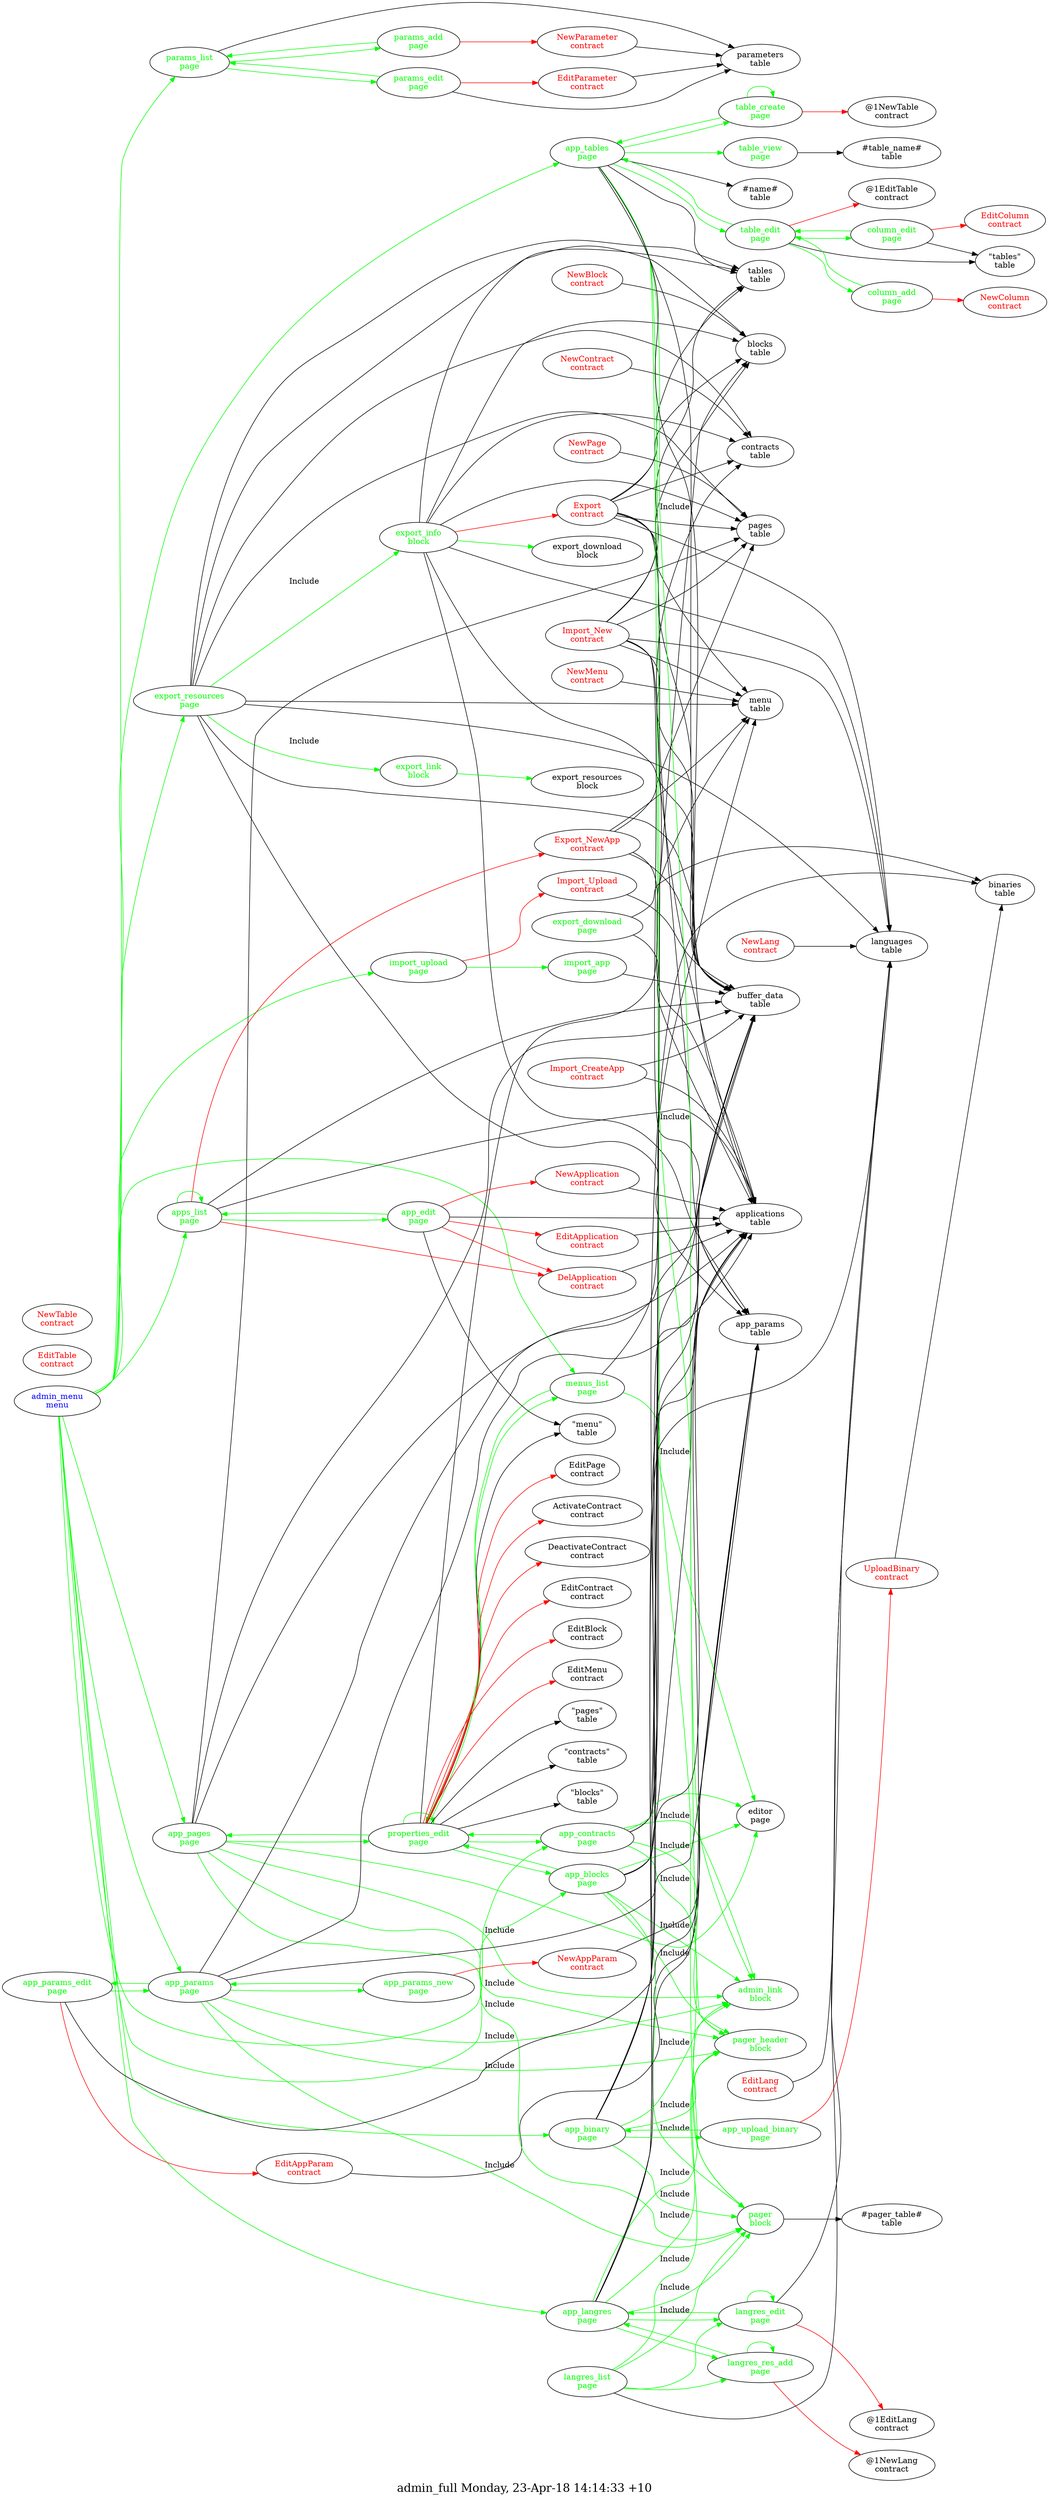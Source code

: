 digraph G {
fontsize="20.0";
label="admin_full Monday, 23-Apr-18 14:14:33 +10";
rankdir=LR;
"admin_link\nblock" [fontcolor=green, group=blocks];
"export_info\nblock" -> "Export\ncontract"  [ color=red ]
"export_info\nblock" -> "buffer_data\ntable"
"export_info\nblock" -> "pages\ntable"
"export_info\nblock" -> "blocks\ntable"
"export_info\nblock" -> "app_params\ntable"
"export_info\nblock" -> "languages\ntable"
"export_info\nblock" -> "contracts\ntable"
"export_info\nblock" -> "tables\ntable"
"export_info\nblock" -> "export_download\nblock"  [ color=green ]
"export_info\nblock" [fontcolor=green, group=blocks];
"export_link\nblock" -> "export_resources\nblock"  [ color=green ]
"export_link\nblock" [fontcolor=green, group=blocks];
"pager\nblock" -> "#pager_table#\ntable"
"pager\nblock" [fontcolor=green, group=blocks];
"pager_header\nblock" [fontcolor=green, group=blocks];
"DelApplication\ncontract" -> "applications\ntable"
"DelApplication\ncontract" [fontcolor=red, group=contracts];
"EditAppParam\ncontract" -> "app_params\ntable"
"EditAppParam\ncontract" [fontcolor=red, group=contracts];
"EditApplication\ncontract" -> "applications\ntable"
"EditApplication\ncontract" [fontcolor=red, group=contracts];
"EditColumn\ncontract" [fontcolor=red, group=contracts];
"EditLang\ncontract" -> "languages\ntable"
"EditLang\ncontract" [fontcolor=red, group=contracts];
"EditParameter\ncontract" -> "parameters\ntable"
"EditParameter\ncontract" [fontcolor=red, group=contracts];
"EditTable\ncontract" [fontcolor=red, group=contracts];
"Export\ncontract" -> "buffer_data\ntable"
"Export\ncontract" -> "pages\ntable"
"Export\ncontract" -> "menu\ntable"
"Export\ncontract" -> "contracts\ntable"
"Export\ncontract" -> "blocks\ntable"
"Export\ncontract" -> "languages\ntable"
"Export\ncontract" -> "app_params\ntable"
"Export\ncontract" -> "tables\ntable"
"Export\ncontract" [fontcolor=red, group=contracts];
"Export_NewApp\ncontract" -> "applications\ntable"
"Export_NewApp\ncontract" -> "pages\ntable"
"Export_NewApp\ncontract" -> "menu\ntable"
"Export_NewApp\ncontract" -> "buffer_data\ntable"
"Export_NewApp\ncontract" [fontcolor=red, group=contracts];
"Import_CreateApp\ncontract" -> "buffer_data\ntable"
"Import_CreateApp\ncontract" -> "applications\ntable"
"Import_CreateApp\ncontract" [fontcolor=red, group=contracts];
"Import_New\ncontract" -> "buffer_data\ntable"
"Import_New\ncontract" -> "applications\ntable"
"Import_New\ncontract" -> "pages\ntable"
"Import_New\ncontract" -> "blocks\ntable"
"Import_New\ncontract" -> "menu\ntable"
"Import_New\ncontract" -> "app_params\ntable"
"Import_New\ncontract" -> "languages\ntable"
"Import_New\ncontract" -> "tables\ntable"
"Import_New\ncontract" [fontcolor=red, group=contracts];
"Import_Upload\ncontract" -> "buffer_data\ntable"
"Import_Upload\ncontract" [fontcolor=red, group=contracts];
"NewAppParam\ncontract" -> "app_params\ntable"
"NewAppParam\ncontract" [fontcolor=red, group=contracts];
"NewApplication\ncontract" -> "applications\ntable"
"NewApplication\ncontract" [fontcolor=red, group=contracts];
"NewBlock\ncontract" -> "blocks\ntable"
"NewBlock\ncontract" [fontcolor=red, group=contracts];
"NewColumn\ncontract" [fontcolor=red, group=contracts];
"NewContract\ncontract" -> "contracts\ntable"
"NewContract\ncontract" [fontcolor=red, group=contracts];
"NewLang\ncontract" -> "languages\ntable"
"NewLang\ncontract" [fontcolor=red, group=contracts];
"NewMenu\ncontract" -> "menu\ntable"
"NewMenu\ncontract" [fontcolor=red, group=contracts];
"NewPage\ncontract" -> "pages\ntable"
"NewPage\ncontract" [fontcolor=red, group=contracts];
"NewParameter\ncontract" -> "parameters\ntable"
"NewParameter\ncontract" [fontcolor=red, group=contracts];
"NewTable\ncontract" [fontcolor=red, group=contracts];
"UploadBinary\ncontract" -> "binaries\ntable"
"UploadBinary\ncontract" [fontcolor=red, group=contracts];
"admin_menu\nmenu" -> "apps_list\npage"  [ color=green ]
"admin_menu\nmenu" -> "params_list\npage"  [ color=green ]
"admin_menu\nmenu" -> "menus_list\npage"  [ color=green ]
"admin_menu\nmenu" -> "import_upload\npage"  [ color=green ]
"admin_menu\nmenu" -> "export_resources\npage"  [ color=green ]
"admin_menu\nmenu" -> "app_pages\npage"  [ color=green ]
"admin_menu\nmenu" -> "app_blocks\npage"  [ color=green ]
"admin_menu\nmenu" -> "app_tables\npage"  [ color=green ]
"admin_menu\nmenu" -> "app_contracts\npage"  [ color=green ]
"admin_menu\nmenu" -> "app_params\npage"  [ color=green ]
"admin_menu\nmenu" -> "app_langres\npage"  [ color=green ]
"admin_menu\nmenu" -> "app_binary\npage"  [ color=green ]
"admin_menu\nmenu" [fontcolor=blue, group=menus];
"app_binary\npage" -> "buffer_data\ntable"
"app_binary\npage" -> "applications\ntable"
"app_binary\npage" -> "binaries\ntable"
"app_binary\npage" -> "app_upload_binary\npage"  [ color=green ]
"app_binary\npage" -> "admin_link\nblock"  [ color=green, label=Include ]
"app_binary\npage" -> "pager_header\nblock"  [ color=green, label=Include ]
"app_binary\npage" -> "pager\nblock"  [ color=green, label=Include ]
"app_binary\npage" [fontcolor=green, group=pages];
"app_blocks\npage" -> "buffer_data\ntable"
"app_blocks\npage" -> "applications\ntable"
"app_blocks\npage" -> "blocks\ntable"
"app_blocks\npage" -> "editor\npage"  [ color=green ]
"app_blocks\npage" -> "properties_edit\npage"  [ color=green ]
"app_blocks\npage" -> "admin_link\nblock"  [ color=green, label=Include ]
"app_blocks\npage" -> "pager_header\nblock"  [ color=green, label=Include ]
"app_blocks\npage" -> "pager\nblock"  [ color=green, label=Include ]
"app_blocks\npage" [fontcolor=green, group=pages];
"app_contracts\npage" -> "buffer_data\ntable"
"app_contracts\npage" -> "applications\ntable"
"app_contracts\npage" -> "contracts\ntable"
"app_contracts\npage" -> "editor\npage"  [ color=green ]
"app_contracts\npage" -> "properties_edit\npage"  [ color=green ]
"app_contracts\npage" -> "admin_link\nblock"  [ color=green, label=Include ]
"app_contracts\npage" -> "pager_header\nblock"  [ color=green, label=Include ]
"app_contracts\npage" -> "pager\nblock"  [ color=green, label=Include ]
"app_contracts\npage" [fontcolor=green, group=pages];
"app_edit\npage" -> "EditApplication\ncontract"  [ color=red ]
"app_edit\npage" -> "DelApplication\ncontract"  [ color=red ]
"app_edit\npage" -> "NewApplication\ncontract"  [ color=red ]
"app_edit\npage" -> "applications\ntable"
"app_edit\npage" -> "\"menu\"\ntable"
"app_edit\npage" -> "apps_list\npage"  [ color=green ]
"app_edit\npage" [fontcolor=green, group=pages];
"app_langres\npage" -> "buffer_data\ntable"
"app_langres\npage" -> "applications\ntable"
"app_langres\npage" -> "languages\ntable"
"app_langres\npage" -> "langres_res_add\npage"  [ color=green ]
"app_langres\npage" -> "langres_edit\npage"  [ color=green ]
"app_langres\npage" -> "admin_link\nblock"  [ color=green, label=Include ]
"app_langres\npage" -> "pager_header\nblock"  [ color=green, label=Include ]
"app_langres\npage" -> "pager\nblock"  [ color=green, label=Include ]
"app_langres\npage" [fontcolor=green, group=pages];
"app_pages\npage" -> "buffer_data\ntable"
"app_pages\npage" -> "applications\ntable"
"app_pages\npage" -> "pages\ntable"
"app_pages\npage" -> "editor\npage"  [ color=green ]
"app_pages\npage" -> "properties_edit\npage"  [ color=green ]
"app_pages\npage" -> "admin_link\nblock"  [ color=green, label=Include ]
"app_pages\npage" -> "pager_header\nblock"  [ color=green, label=Include ]
"app_pages\npage" -> "pager\nblock"  [ color=green, label=Include ]
"app_pages\npage" [fontcolor=green, group=pages];
"app_params\npage" -> "buffer_data\ntable"
"app_params\npage" -> "applications\ntable"
"app_params\npage" -> "app_params\ntable"
"app_params\npage" -> "app_params_new\npage"  [ color=green ]
"app_params\npage" -> "app_params_edit\npage"  [ color=green ]
"app_params\npage" -> "admin_link\nblock"  [ color=green, label=Include ]
"app_params\npage" -> "pager_header\nblock"  [ color=green, label=Include ]
"app_params\npage" -> "pager\nblock"  [ color=green, label=Include ]
"app_params\npage" [fontcolor=green, group=pages];
"app_params_edit\npage" -> "EditAppParam\ncontract"  [ color=red ]
"app_params_edit\npage" -> "app_params\ntable"
"app_params_edit\npage" -> "app_params\npage"  [ color=green ]
"app_params_edit\npage" [fontcolor=green, group=pages];
"app_params_new\npage" -> "NewAppParam\ncontract"  [ color=red ]
"app_params_new\npage" -> "app_params\npage"  [ color=green ]
"app_params_new\npage" [fontcolor=green, group=pages];
"app_tables\npage" -> "buffer_data\ntable"
"app_tables\npage" -> "applications\ntable"
"app_tables\npage" -> "tables\ntable"
"app_tables\npage" -> "#name#\ntable"
"app_tables\npage" -> "table_create\npage"  [ color=green ]
"app_tables\npage" -> "table_view\npage"  [ color=green ]
"app_tables\npage" -> "table_edit\npage"  [ color=green ]
"app_tables\npage" -> "admin_link\nblock"  [ color=green, label=Include ]
"app_tables\npage" -> "pager_header\nblock"  [ color=green, label=Include ]
"app_tables\npage" -> "pager\nblock"  [ color=green, label=Include ]
"app_tables\npage" [fontcolor=green, group=pages];
"app_upload_binary\npage" -> "UploadBinary\ncontract"  [ color=red ]
"app_upload_binary\npage" -> "app_binary\npage"  [ color=green ]
"app_upload_binary\npage" [fontcolor=green, group=pages];
"apps_list\npage" -> "DelApplication\ncontract"  [ color=red ]
"apps_list\npage" -> "Export_NewApp\ncontract"  [ color=red ]
"apps_list\npage" -> "applications\ntable"
"apps_list\npage" -> "buffer_data\ntable"
"apps_list\npage" -> "apps_list\npage"  [ color=green ]
"apps_list\npage" -> "app_edit\npage"  [ color=green ]
"apps_list\npage" [fontcolor=green, group=pages];
"column_add\npage" -> "NewColumn\ncontract"  [ color=red ]
"column_add\npage" -> "table_edit\npage"  [ color=green ]
"column_add\npage" [fontcolor=green, group=pages];
"column_edit\npage" -> "EditColumn\ncontract"  [ color=red ]
"column_edit\npage" -> "\"tables\"\ntable"
"column_edit\npage" -> "table_edit\npage"  [ color=green ]
"column_edit\npage" [fontcolor=green, group=pages];
"export_download\npage" -> "binaries\ntable"
"export_download\npage" -> "applications\ntable"
"export_download\npage" [fontcolor=green, group=pages];
"export_resources\npage" -> "buffer_data\ntable"
"export_resources\npage" -> "pages\ntable"
"export_resources\npage" -> "blocks\ntable"
"export_resources\npage" -> "menu\ntable"
"export_resources\npage" -> "app_params\ntable"
"export_resources\npage" -> "languages\ntable"
"export_resources\npage" -> "contracts\ntable"
"export_resources\npage" -> "tables\ntable"
"export_resources\npage" -> "export_link\nblock"  [ color=green, label=Include ]
"export_resources\npage" -> "export_info\nblock"  [ color=green, label=Include ]
"export_resources\npage" [fontcolor=green, group=pages];
"import_app\npage" -> "buffer_data\ntable"
"import_app\npage" [fontcolor=green, group=pages];
"import_upload\npage" -> "Import_Upload\ncontract"  [ color=red ]
"import_upload\npage" -> "import_app\npage"  [ color=green ]
"import_upload\npage" [fontcolor=green, group=pages];
"langres_edit\npage" -> "@1EditLang\ncontract"  [ color=red ]
"langres_edit\npage" -> "languages\ntable"
"langres_edit\npage" -> "langres_edit\npage"  [ color=green ]
"langres_edit\npage" -> "app_langres\npage"  [ color=green ]
"langres_edit\npage" [fontcolor=green, group=pages];
"langres_list\npage" -> "languages\ntable"
"langres_list\npage" -> "langres_res_add\npage"  [ color=green ]
"langres_list\npage" -> "langres_edit\npage"  [ color=green ]
"langres_list\npage" -> "pager_header\nblock"  [ color=green, label=Include ]
"langres_list\npage" -> "pager\nblock"  [ color=green, label=Include ]
"langres_list\npage" [fontcolor=green, group=pages];
"langres_res_add\npage" -> "@1NewLang\ncontract"  [ color=red ]
"langres_res_add\npage" -> "langres_res_add\npage"  [ color=green ]
"langres_res_add\npage" -> "app_langres\npage"  [ color=green ]
"langres_res_add\npage" [fontcolor=green, group=pages];
"menus_list\npage" -> "menu\ntable"
"menus_list\npage" -> "editor\npage"  [ color=green ]
"menus_list\npage" -> "properties_edit\npage"  [ color=green ]
"menus_list\npage" [fontcolor=green, group=pages];
"params_add\npage" -> "NewParameter\ncontract"  [ color=red ]
"params_add\npage" -> "params_list\npage"  [ color=green ]
"params_add\npage" [fontcolor=green, group=pages];
"params_edit\npage" -> "EditParameter\ncontract"  [ color=red ]
"params_edit\npage" -> "parameters\ntable"
"params_edit\npage" -> "params_list\npage"  [ color=green ]
"params_edit\npage" [fontcolor=green, group=pages];
"params_list\npage" -> "parameters\ntable"
"params_list\npage" -> "params_edit\npage"  [ color=green ]
"params_list\npage" -> "params_add\npage"  [ color=green ]
"params_list\npage" [fontcolor=green, group=pages];
"properties_edit\npage" -> "EditPage\ncontract"  [ color=red ]
"properties_edit\npage" -> "ActivateContract\ncontract"  [ color=red ]
"properties_edit\npage" -> "DeactivateContract\ncontract"  [ color=red ]
"properties_edit\npage" -> "EditContract\ncontract"  [ color=red ]
"properties_edit\npage" -> "EditBlock\ncontract"  [ color=red ]
"properties_edit\npage" -> "EditMenu\ncontract"  [ color=red ]
"properties_edit\npage" -> "\"pages\"\ntable"
"properties_edit\npage" -> "menu\ntable"
"properties_edit\npage" -> "\"contracts\"\ntable"
"properties_edit\npage" -> "\"blocks\"\ntable"
"properties_edit\npage" -> "\"menu\"\ntable"
"properties_edit\npage" -> "app_pages\npage"  [ color=green ]
"properties_edit\npage" -> "properties_edit\npage"  [ color=green ]
"properties_edit\npage" -> "app_contracts\npage"  [ color=green ]
"properties_edit\npage" -> "app_blocks\npage"  [ color=green ]
"properties_edit\npage" -> "menus_list\npage"  [ color=green ]
"properties_edit\npage" [fontcolor=green, group=pages];
"table_create\npage" -> "@1NewTable\ncontract"  [ color=red ]
"table_create\npage" -> "table_create\npage"  [ color=green ]
"table_create\npage" -> "app_tables\npage"  [ color=green ]
"table_create\npage" [fontcolor=green, group=pages];
"table_edit\npage" -> "@1EditTable\ncontract"  [ color=red ]
"table_edit\npage" -> "\"tables\"\ntable"
"table_edit\npage" -> "column_edit\npage"  [ color=green ]
"table_edit\npage" -> "column_add\npage"  [ color=green ]
"table_edit\npage" -> "app_tables\npage"  [ color=green ]
"table_edit\npage" [fontcolor=green, group=pages];
"table_view\npage" -> "#table_name#\ntable"
"table_view\npage" [fontcolor=green, group=pages];
}
